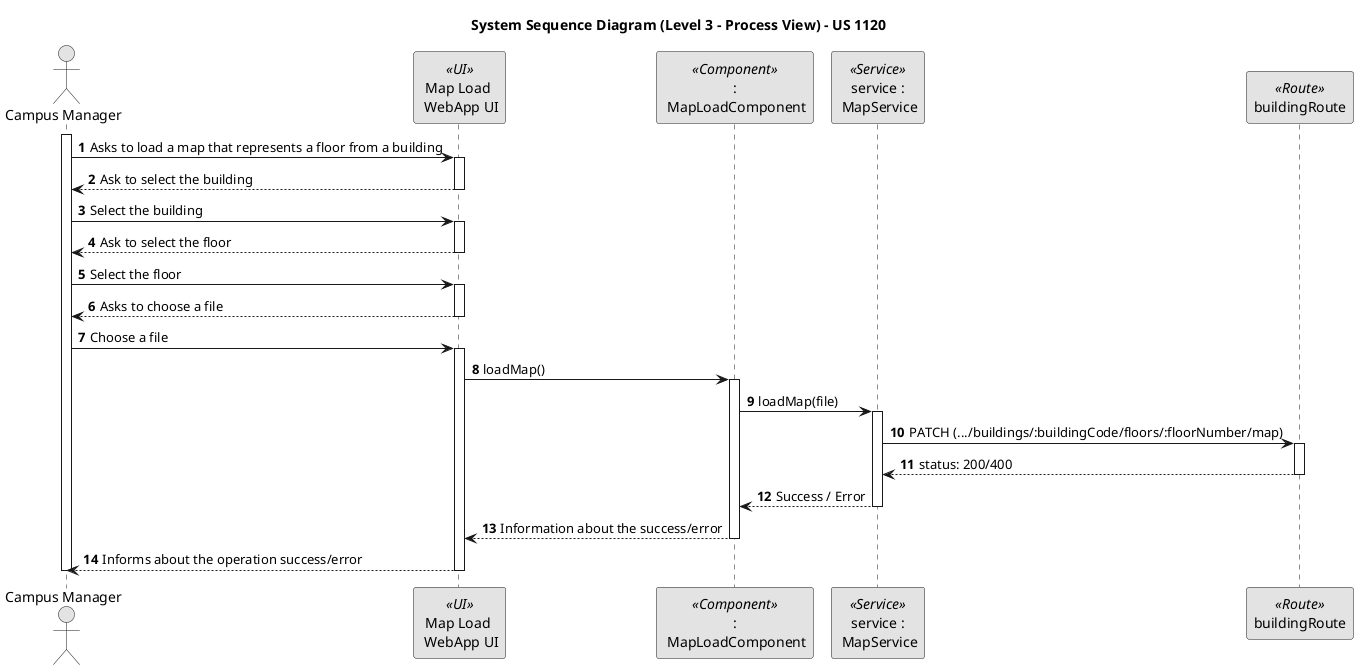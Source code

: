 @startuml
skinparam monochrome true
skinparam packageStyle rectangle
skinparam shadowing false

title System Sequence Diagram (Level 3 - Process View) - US 1120
autonumber

Actor "Campus Manager" as campusManager
participant "Map Load \n WebApp UI" as UI <<UI>>
participant ":\n MapLoadComponent" as feComponent <<Component>>
participant "service :\n MapService" as feService <<Service>>

participant "buildingRoute" as route <<Route>>

activate campusManager
    campusManager -> UI : Asks to load a map that represents a floor from a building
    activate UI
        UI --> campusManager : Ask to select the building
        'TODO
    deactivate UI

    campusManager -> UI : Select the building
    activate UI
        UI --> campusManager : Ask to select the floor
        'TODO
    deactivate UI

    campusManager -> UI : Select the floor
    activate UI
        UI --> campusManager : Asks to choose a file
    deactivate UI

    campusManager -> UI : Choose a file
    activate UI
        UI -> feComponent : loadMap()
        activate feComponent
            feComponent -> feService : loadMap(file)
            activate feService
                feService -> route : PATCH (.../buildings/:buildingCode/floors/:floorNumber/map)
                activate route
                    ' TODO
                    route --> feService : status: 200/400
                deactivate route
                feService --> feComponent : Success / Error
            deactivate feService

            feComponent --> UI : Information about the success/error
        deactivate feComponent
        UI --> campusManager : Informs about the operation success/error
    deactivate UI
deactivate campusManager

@enduml
